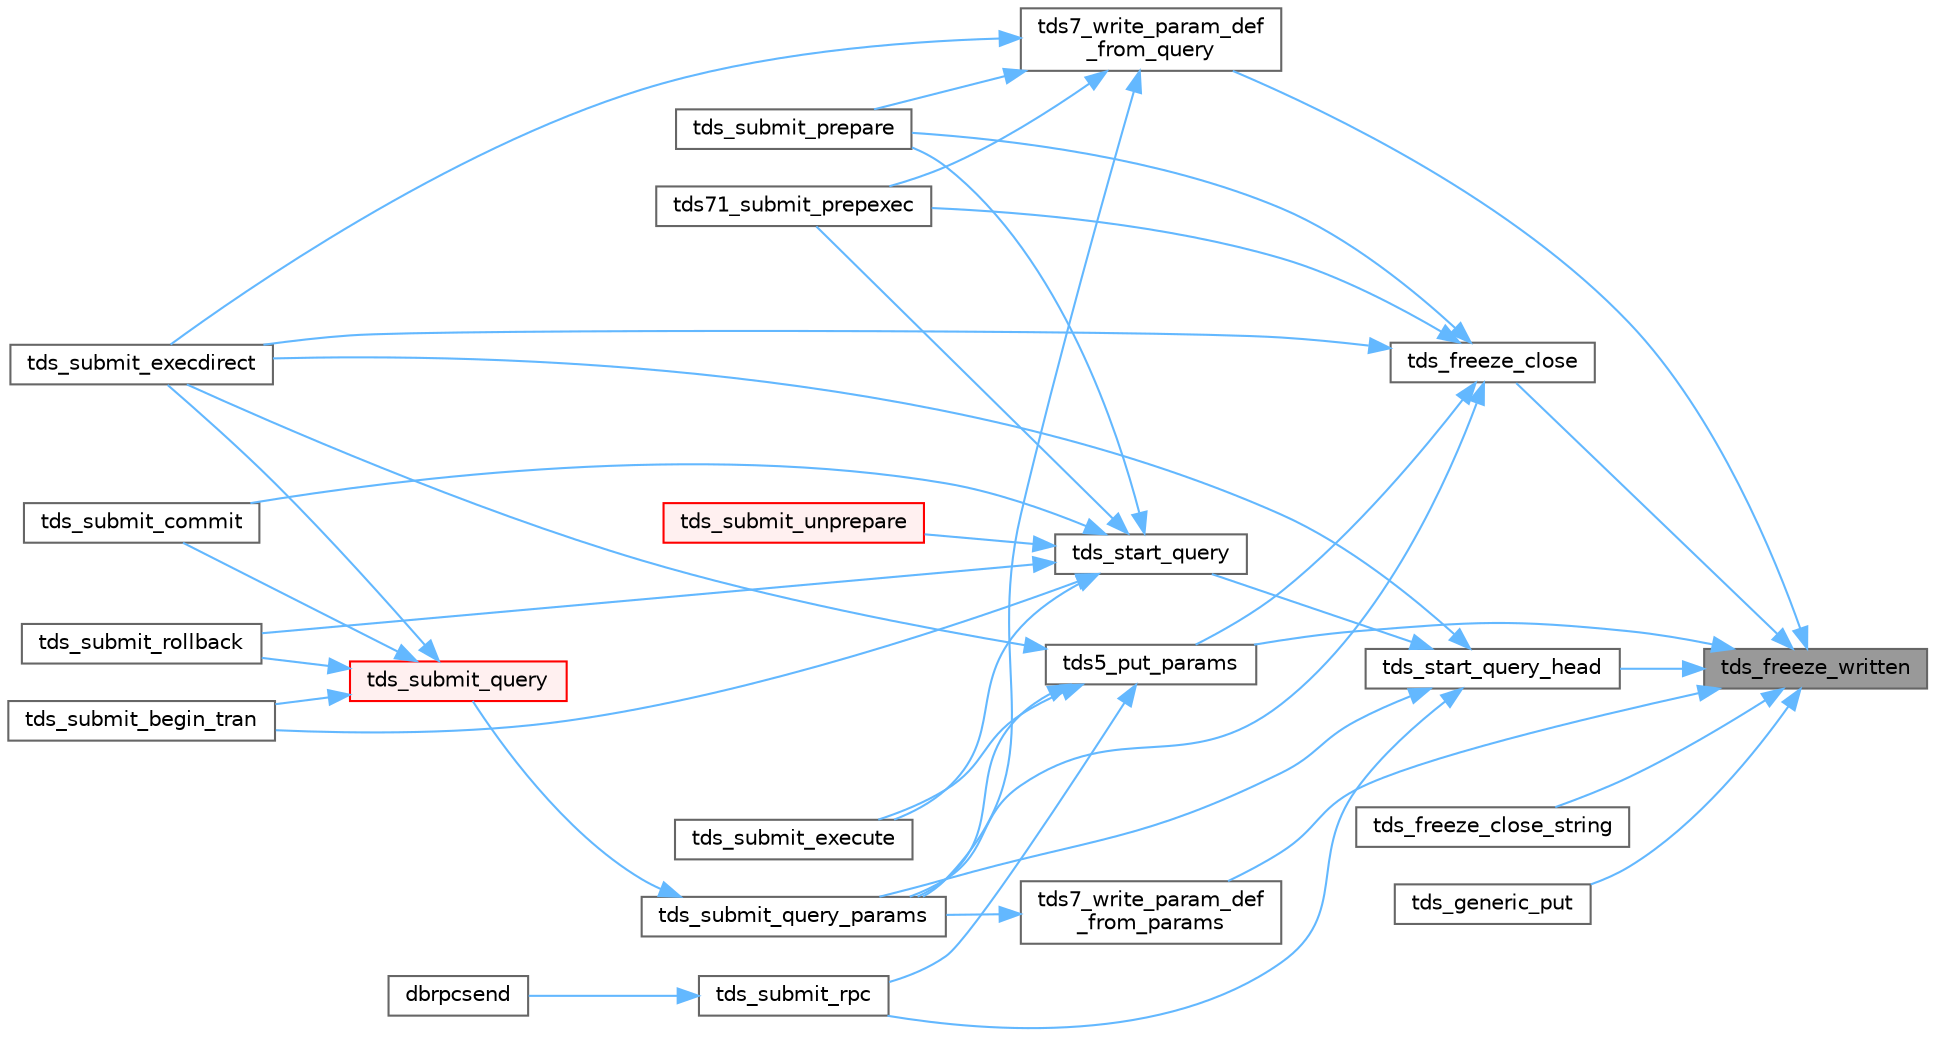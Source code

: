 digraph "tds_freeze_written"
{
 // LATEX_PDF_SIZE
  bgcolor="transparent";
  edge [fontname=Helvetica,fontsize=10,labelfontname=Helvetica,labelfontsize=10];
  node [fontname=Helvetica,fontsize=10,shape=box,height=0.2,width=0.4];
  rankdir="RL";
  Node1 [id="Node000001",label="tds_freeze_written",height=0.2,width=0.4,color="gray40", fillcolor="grey60", style="filled", fontcolor="black",tooltip="Compute how many bytes has been written from freeze."];
  Node1 -> Node2 [id="edge1_Node000001_Node000002",dir="back",color="steelblue1",style="solid",tooltip=" "];
  Node2 [id="Node000002",label="tds5_put_params",height=0.2,width=0.4,color="grey40", fillcolor="white", style="filled",URL="$a00590.html#ga4f1f0a4f77bc4ea1440dfdebc19a157c",tooltip="Send parameters to server."];
  Node2 -> Node3 [id="edge2_Node000002_Node000003",dir="back",color="steelblue1",style="solid",tooltip=" "];
  Node3 [id="Node000003",label="tds_submit_execdirect",height=0.2,width=0.4,color="grey40", fillcolor="white", style="filled",URL="$a00590.html#gae603aed795a4c5bb26ab159a11256996",tooltip="Submit a prepared query with parameters."];
  Node2 -> Node4 [id="edge3_Node000002_Node000004",dir="back",color="steelblue1",style="solid",tooltip=" "];
  Node4 [id="Node000004",label="tds_submit_execute",height=0.2,width=0.4,color="grey40", fillcolor="white", style="filled",URL="$a00590.html#ga3e7b4793c6f799fbc6c174f673bb5b32",tooltip="Sends a previously prepared dynamic statement to the server."];
  Node2 -> Node5 [id="edge4_Node000002_Node000005",dir="back",color="steelblue1",style="solid",tooltip=" "];
  Node5 [id="Node000005",label="tds_submit_query_params",height=0.2,width=0.4,color="grey40", fillcolor="white", style="filled",URL="$a00590.html#ga95e0fccedc459a4404f496eec74a369a",tooltip="Sends a language string to the database server for processing."];
  Node5 -> Node6 [id="edge5_Node000005_Node000006",dir="back",color="steelblue1",style="solid",tooltip=" "];
  Node6 [id="Node000006",label="tds_submit_query",height=0.2,width=0.4,color="red", fillcolor="#FFF0F0", style="filled",URL="$a00590.html#ga5a29ae7f99d089dc3cea85ec6ee5f3ab",tooltip="Sends a language string to the database server for processing."];
  Node6 -> Node17 [id="edge6_Node000006_Node000017",dir="back",color="steelblue1",style="solid",tooltip=" "];
  Node17 [id="Node000017",label="tds_submit_begin_tran",height=0.2,width=0.4,color="grey40", fillcolor="white", style="filled",URL="$a00590.html#ga7bf3670d3d6dabed469b9eb117298079",tooltip="Send a rollback request."];
  Node6 -> Node18 [id="edge7_Node000006_Node000018",dir="back",color="steelblue1",style="solid",tooltip=" "];
  Node18 [id="Node000018",label="tds_submit_commit",height=0.2,width=0.4,color="grey40", fillcolor="white", style="filled",URL="$a00590.html#ga7d68588fdd0beeae52197a6d6cef8754",tooltip="Send a commit request."];
  Node6 -> Node3 [id="edge8_Node000006_Node000003",dir="back",color="steelblue1",style="solid",tooltip=" "];
  Node6 -> Node25 [id="edge9_Node000006_Node000025",dir="back",color="steelblue1",style="solid",tooltip=" "];
  Node25 [id="Node000025",label="tds_submit_rollback",height=0.2,width=0.4,color="grey40", fillcolor="white", style="filled",URL="$a00590.html#ga7f20f58e43ba5eb916c97c7396395563",tooltip="Send a rollback request."];
  Node2 -> Node26 [id="edge10_Node000002_Node000026",dir="back",color="steelblue1",style="solid",tooltip=" "];
  Node26 [id="Node000026",label="tds_submit_rpc",height=0.2,width=0.4,color="grey40", fillcolor="white", style="filled",URL="$a00590.html#ga5f071b94ad7889690762dc85646c74ab",tooltip="Calls a RPC from server."];
  Node26 -> Node27 [id="edge11_Node000026_Node000027",dir="back",color="steelblue1",style="solid",tooltip=" "];
  Node27 [id="Node000027",label="dbrpcsend",height=0.2,width=0.4,color="grey40", fillcolor="white", style="filled",URL="$a00576.html#gafa4dfd181be21e49c397f7daaa9cf96c",tooltip="Execute the procedure and free associated memory."];
  Node1 -> Node28 [id="edge12_Node000001_Node000028",dir="back",color="steelblue1",style="solid",tooltip=" "];
  Node28 [id="Node000028",label="tds7_write_param_def\l_from_params",height=0.2,width=0.4,color="grey40", fillcolor="white", style="filled",URL="$a00590.html#ga6513afd79629f7a928e1d3da9f56dee1",tooltip="Write string with parameters definition, useful for TDS7+."];
  Node28 -> Node5 [id="edge13_Node000028_Node000005",dir="back",color="steelblue1",style="solid",tooltip=" "];
  Node1 -> Node29 [id="edge14_Node000001_Node000029",dir="back",color="steelblue1",style="solid",tooltip=" "];
  Node29 [id="Node000029",label="tds7_write_param_def\l_from_query",height=0.2,width=0.4,color="grey40", fillcolor="white", style="filled",URL="$a00590.html#ga24345856c16b15aa3e84459c2f551320",tooltip="Write string with parameters definition, useful for TDS7+."];
  Node29 -> Node30 [id="edge15_Node000029_Node000030",dir="back",color="steelblue1",style="solid",tooltip=" "];
  Node30 [id="Node000030",label="tds71_submit_prepexec",height=0.2,width=0.4,color="grey40", fillcolor="white", style="filled",URL="$a00590.html#ga08877c101704bebe4fa57e0849dc272d",tooltip="Creates a temporary stored procedure in the server and execute it."];
  Node29 -> Node3 [id="edge16_Node000029_Node000003",dir="back",color="steelblue1",style="solid",tooltip=" "];
  Node29 -> Node31 [id="edge17_Node000029_Node000031",dir="back",color="steelblue1",style="solid",tooltip=" "];
  Node31 [id="Node000031",label="tds_submit_prepare",height=0.2,width=0.4,color="grey40", fillcolor="white", style="filled",URL="$a00590.html#ga74eb08c3a1c85be8ac9db428842c8b9d",tooltip="Creates a temporary stored procedure in the server."];
  Node29 -> Node5 [id="edge18_Node000029_Node000005",dir="back",color="steelblue1",style="solid",tooltip=" "];
  Node1 -> Node32 [id="edge19_Node000001_Node000032",dir="back",color="steelblue1",style="solid",tooltip=" "];
  Node32 [id="Node000032",label="tds_freeze_close",height=0.2,width=0.4,color="grey40", fillcolor="white", style="filled",URL="$a00591.html#ga633f62fb8e5310abfa42c02fba9c6500",tooltip="Stop keeping data for this specific freeze."];
  Node32 -> Node2 [id="edge20_Node000032_Node000002",dir="back",color="steelblue1",style="solid",tooltip=" "];
  Node32 -> Node30 [id="edge21_Node000032_Node000030",dir="back",color="steelblue1",style="solid",tooltip=" "];
  Node32 -> Node3 [id="edge22_Node000032_Node000003",dir="back",color="steelblue1",style="solid",tooltip=" "];
  Node32 -> Node31 [id="edge23_Node000032_Node000031",dir="back",color="steelblue1",style="solid",tooltip=" "];
  Node32 -> Node5 [id="edge24_Node000032_Node000005",dir="back",color="steelblue1",style="solid",tooltip=" "];
  Node1 -> Node33 [id="edge25_Node000001_Node000033",dir="back",color="steelblue1",style="solid",tooltip=" "];
  Node33 [id="Node000033",label="tds_freeze_close_string",height=0.2,width=0.4,color="grey40", fillcolor="white", style="filled",URL="$a00591.html#ga084fa9cda46be8594997fed2487fcb50",tooltip="Stop keeping data for this specific freeze."];
  Node1 -> Node34 [id="edge26_Node000001_Node000034",dir="back",color="steelblue1",style="solid",tooltip=" "];
  Node34 [id="Node000034",label="tds_generic_put",height=0.2,width=0.4,color="grey40", fillcolor="white", style="filled",URL="$a00263.html#a84e17808683ba2dd956e811a42e23176",tooltip="Write data to wire."];
  Node1 -> Node35 [id="edge27_Node000001_Node000035",dir="back",color="steelblue1",style="solid",tooltip=" "];
  Node35 [id="Node000035",label="tds_start_query_head",height=0.2,width=0.4,color="grey40", fillcolor="white", style="filled",URL="$a00590.html#ga9ad2e6defce530a8778791cce0166ccd",tooltip="Start query packet of a given type."];
  Node35 -> Node36 [id="edge28_Node000035_Node000036",dir="back",color="steelblue1",style="solid",tooltip=" "];
  Node36 [id="Node000036",label="tds_start_query",height=0.2,width=0.4,color="grey40", fillcolor="white", style="filled",URL="$a00590.html#ga0da385231bfa3dc49377e1fb2bea2c07",tooltip="Start query packet of a given type."];
  Node36 -> Node30 [id="edge29_Node000036_Node000030",dir="back",color="steelblue1",style="solid",tooltip=" "];
  Node36 -> Node17 [id="edge30_Node000036_Node000017",dir="back",color="steelblue1",style="solid",tooltip=" "];
  Node36 -> Node18 [id="edge31_Node000036_Node000018",dir="back",color="steelblue1",style="solid",tooltip=" "];
  Node36 -> Node4 [id="edge32_Node000036_Node000004",dir="back",color="steelblue1",style="solid",tooltip=" "];
  Node36 -> Node31 [id="edge33_Node000036_Node000031",dir="back",color="steelblue1",style="solid",tooltip=" "];
  Node36 -> Node25 [id="edge34_Node000036_Node000025",dir="back",color="steelblue1",style="solid",tooltip=" "];
  Node36 -> Node37 [id="edge35_Node000036_Node000037",dir="back",color="steelblue1",style="solid",tooltip=" "];
  Node37 [id="Node000037",label="tds_submit_unprepare",height=0.2,width=0.4,color="red", fillcolor="#FFF0F0", style="filled",URL="$a00590.html#gaf573d8d4d2660c8c27770573fca05ff5",tooltip="Send a unprepare request for a prepared query."];
  Node35 -> Node3 [id="edge36_Node000035_Node000003",dir="back",color="steelblue1",style="solid",tooltip=" "];
  Node35 -> Node5 [id="edge37_Node000035_Node000005",dir="back",color="steelblue1",style="solid",tooltip=" "];
  Node35 -> Node26 [id="edge38_Node000035_Node000026",dir="back",color="steelblue1",style="solid",tooltip=" "];
}
